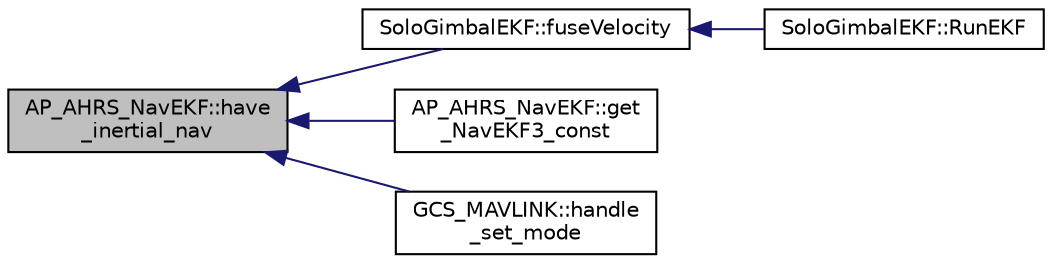 digraph "AP_AHRS_NavEKF::have_inertial_nav"
{
 // INTERACTIVE_SVG=YES
  edge [fontname="Helvetica",fontsize="10",labelfontname="Helvetica",labelfontsize="10"];
  node [fontname="Helvetica",fontsize="10",shape=record];
  rankdir="LR";
  Node1 [label="AP_AHRS_NavEKF::have\l_inertial_nav",height=0.2,width=0.4,color="black", fillcolor="grey75", style="filled", fontcolor="black"];
  Node1 -> Node2 [dir="back",color="midnightblue",fontsize="10",style="solid",fontname="Helvetica"];
  Node2 [label="SoloGimbalEKF::fuseVelocity",height=0.2,width=0.4,color="black", fillcolor="white", style="filled",URL="$classSoloGimbalEKF.html#acf9347b040240a93a22842552f989349"];
  Node2 -> Node3 [dir="back",color="midnightblue",fontsize="10",style="solid",fontname="Helvetica"];
  Node3 [label="SoloGimbalEKF::RunEKF",height=0.2,width=0.4,color="black", fillcolor="white", style="filled",URL="$classSoloGimbalEKF.html#a3be12acb5c78532662967b12d611800b"];
  Node1 -> Node4 [dir="back",color="midnightblue",fontsize="10",style="solid",fontname="Helvetica"];
  Node4 [label="AP_AHRS_NavEKF::get\l_NavEKF3_const",height=0.2,width=0.4,color="black", fillcolor="white", style="filled",URL="$classAP__AHRS__NavEKF.html#add98225e5350abab51cccd311f5496c3"];
  Node1 -> Node5 [dir="back",color="midnightblue",fontsize="10",style="solid",fontname="Helvetica"];
  Node5 [label="GCS_MAVLINK::handle\l_set_mode",height=0.2,width=0.4,color="black", fillcolor="white", style="filled",URL="$structGCS__MAVLINK.html#a284d41b2654611c5ca0041a2913dced8"];
}
